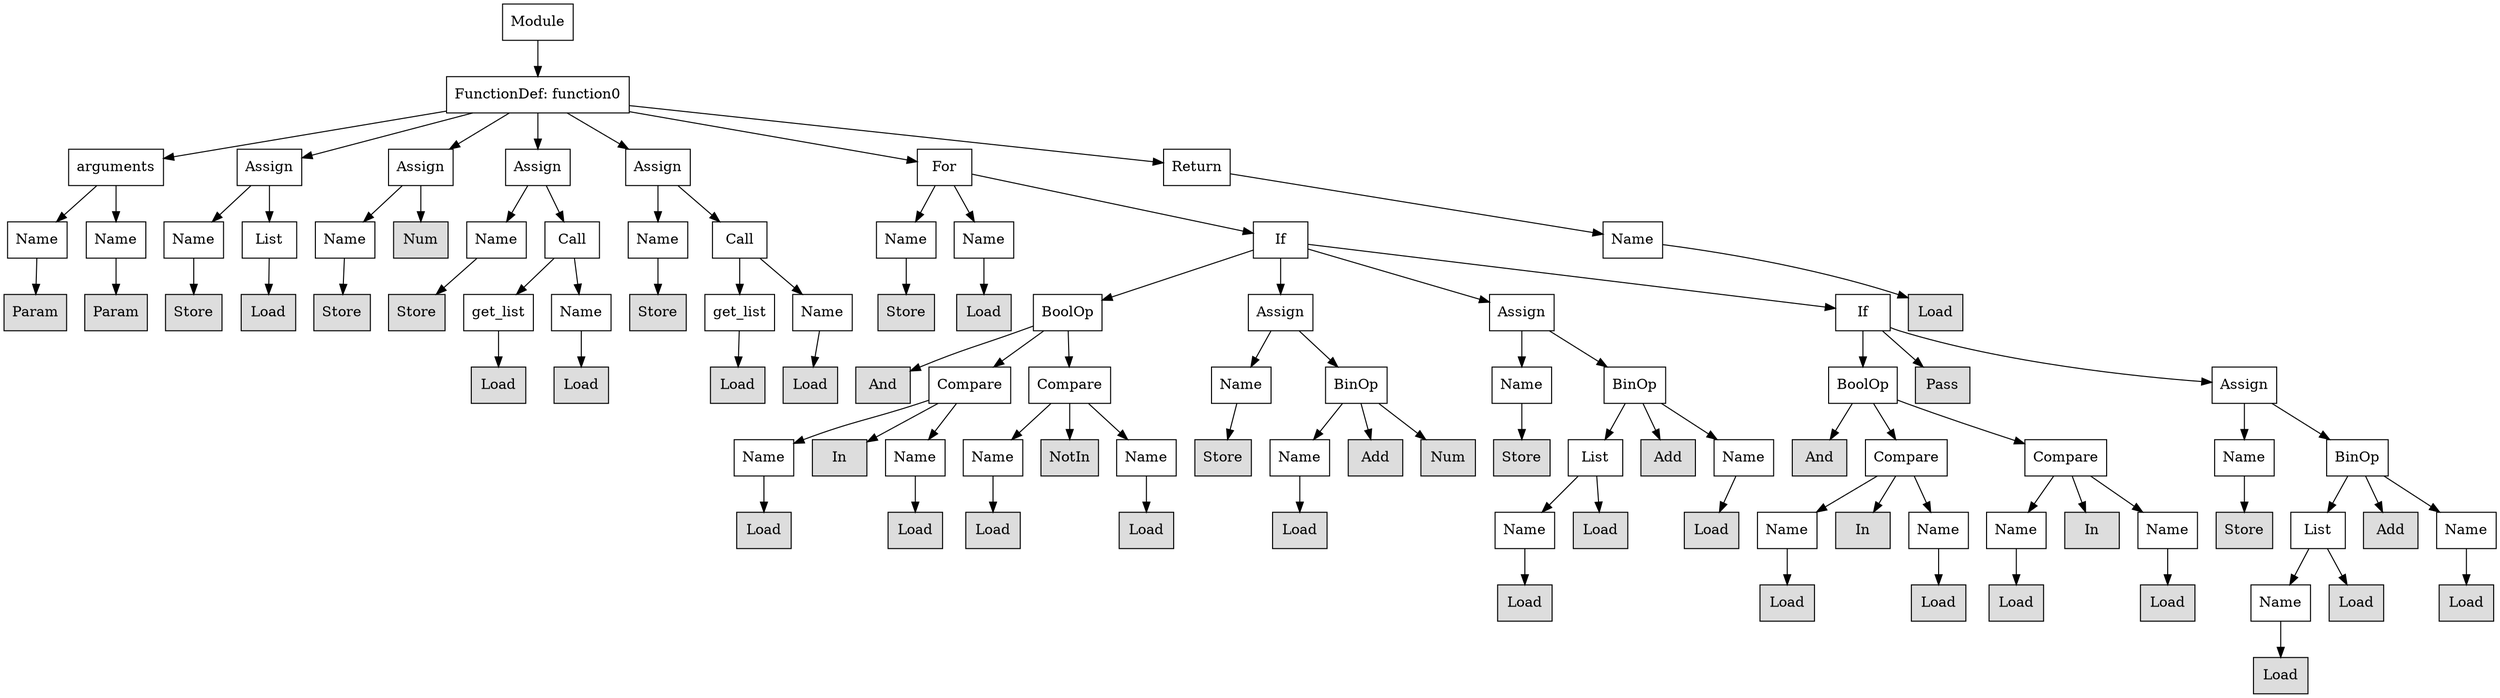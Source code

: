 digraph G {
n0 [shape=rect, label="Module"];
n1 [shape=rect, label="FunctionDef: function0"];
n2 [shape=rect, label="arguments"];
n3 [shape=rect, label="Assign"];
n4 [shape=rect, label="Assign"];
n5 [shape=rect, label="Assign"];
n6 [shape=rect, label="Assign"];
n7 [shape=rect, label="For"];
n8 [shape=rect, label="Return"];
n9 [shape=rect, label="Name"];
n10 [shape=rect, label="Name"];
n11 [shape=rect, label="Name"];
n12 [shape=rect, label="List"];
n13 [shape=rect, label="Name"];
n14 [shape=rect, label="Num" style="filled" fillcolor="#dddddd"];
n15 [shape=rect, label="Name"];
n16 [shape=rect, label="Call"];
n17 [shape=rect, label="Name"];
n18 [shape=rect, label="Call"];
n19 [shape=rect, label="Name"];
n20 [shape=rect, label="Name"];
n21 [shape=rect, label="If"];
n22 [shape=rect, label="Name"];
n23 [shape=rect, label="Param" style="filled" fillcolor="#dddddd"];
n24 [shape=rect, label="Param" style="filled" fillcolor="#dddddd"];
n25 [shape=rect, label="Store" style="filled" fillcolor="#dddddd"];
n26 [shape=rect, label="Load" style="filled" fillcolor="#dddddd"];
n27 [shape=rect, label="Store" style="filled" fillcolor="#dddddd"];
n28 [shape=rect, label="Store" style="filled" fillcolor="#dddddd"];
n29 [shape=rect, label="get_list"];
n30 [shape=rect, label="Name"];
n31 [shape=rect, label="Store" style="filled" fillcolor="#dddddd"];
n32 [shape=rect, label="get_list"];
n33 [shape=rect, label="Name"];
n34 [shape=rect, label="Store" style="filled" fillcolor="#dddddd"];
n35 [shape=rect, label="Load" style="filled" fillcolor="#dddddd"];
n36 [shape=rect, label="BoolOp"];
n37 [shape=rect, label="Assign"];
n38 [shape=rect, label="Assign"];
n39 [shape=rect, label="If"];
n40 [shape=rect, label="Load" style="filled" fillcolor="#dddddd"];
n41 [shape=rect, label="Load" style="filled" fillcolor="#dddddd"];
n42 [shape=rect, label="Load" style="filled" fillcolor="#dddddd"];
n43 [shape=rect, label="Load" style="filled" fillcolor="#dddddd"];
n44 [shape=rect, label="Load" style="filled" fillcolor="#dddddd"];
n45 [shape=rect, label="And" style="filled" fillcolor="#dddddd"];
n46 [shape=rect, label="Compare"];
n47 [shape=rect, label="Compare"];
n48 [shape=rect, label="Name"];
n49 [shape=rect, label="BinOp"];
n50 [shape=rect, label="Name"];
n51 [shape=rect, label="BinOp"];
n52 [shape=rect, label="BoolOp"];
n53 [shape=rect, label="Pass" style="filled" fillcolor="#dddddd"];
n54 [shape=rect, label="Assign"];
n55 [shape=rect, label="Name"];
n56 [shape=rect, label="In" style="filled" fillcolor="#dddddd"];
n57 [shape=rect, label="Name"];
n58 [shape=rect, label="Name"];
n59 [shape=rect, label="NotIn" style="filled" fillcolor="#dddddd"];
n60 [shape=rect, label="Name"];
n61 [shape=rect, label="Store" style="filled" fillcolor="#dddddd"];
n62 [shape=rect, label="Name"];
n63 [shape=rect, label="Add" style="filled" fillcolor="#dddddd"];
n64 [shape=rect, label="Num" style="filled" fillcolor="#dddddd"];
n65 [shape=rect, label="Store" style="filled" fillcolor="#dddddd"];
n66 [shape=rect, label="List"];
n67 [shape=rect, label="Add" style="filled" fillcolor="#dddddd"];
n68 [shape=rect, label="Name"];
n69 [shape=rect, label="And" style="filled" fillcolor="#dddddd"];
n70 [shape=rect, label="Compare"];
n71 [shape=rect, label="Compare"];
n72 [shape=rect, label="Name"];
n73 [shape=rect, label="BinOp"];
n74 [shape=rect, label="Load" style="filled" fillcolor="#dddddd"];
n75 [shape=rect, label="Load" style="filled" fillcolor="#dddddd"];
n76 [shape=rect, label="Load" style="filled" fillcolor="#dddddd"];
n77 [shape=rect, label="Load" style="filled" fillcolor="#dddddd"];
n78 [shape=rect, label="Load" style="filled" fillcolor="#dddddd"];
n79 [shape=rect, label="Name"];
n80 [shape=rect, label="Load" style="filled" fillcolor="#dddddd"];
n81 [shape=rect, label="Load" style="filled" fillcolor="#dddddd"];
n82 [shape=rect, label="Name"];
n83 [shape=rect, label="In" style="filled" fillcolor="#dddddd"];
n84 [shape=rect, label="Name"];
n85 [shape=rect, label="Name"];
n86 [shape=rect, label="In" style="filled" fillcolor="#dddddd"];
n87 [shape=rect, label="Name"];
n88 [shape=rect, label="Store" style="filled" fillcolor="#dddddd"];
n89 [shape=rect, label="List"];
n90 [shape=rect, label="Add" style="filled" fillcolor="#dddddd"];
n91 [shape=rect, label="Name"];
n92 [shape=rect, label="Load" style="filled" fillcolor="#dddddd"];
n93 [shape=rect, label="Load" style="filled" fillcolor="#dddddd"];
n94 [shape=rect, label="Load" style="filled" fillcolor="#dddddd"];
n95 [shape=rect, label="Load" style="filled" fillcolor="#dddddd"];
n96 [shape=rect, label="Load" style="filled" fillcolor="#dddddd"];
n97 [shape=rect, label="Name"];
n98 [shape=rect, label="Load" style="filled" fillcolor="#dddddd"];
n99 [shape=rect, label="Load" style="filled" fillcolor="#dddddd"];
n100 [shape=rect, label="Load" style="filled" fillcolor="#dddddd"];
n0 -> n1;
n1 -> n2;
n1 -> n3;
n1 -> n4;
n1 -> n5;
n1 -> n6;
n1 -> n7;
n1 -> n8;
n2 -> n9;
n2 -> n10;
n3 -> n11;
n3 -> n12;
n4 -> n13;
n4 -> n14;
n5 -> n15;
n5 -> n16;
n6 -> n17;
n6 -> n18;
n7 -> n19;
n7 -> n20;
n7 -> n21;
n8 -> n22;
n9 -> n23;
n10 -> n24;
n11 -> n25;
n12 -> n26;
n13 -> n27;
n15 -> n28;
n16 -> n29;
n16 -> n30;
n17 -> n31;
n18 -> n32;
n18 -> n33;
n19 -> n34;
n20 -> n35;
n21 -> n36;
n21 -> n37;
n21 -> n38;
n21 -> n39;
n22 -> n40;
n29 -> n41;
n30 -> n42;
n32 -> n43;
n33 -> n44;
n36 -> n45;
n36 -> n46;
n36 -> n47;
n37 -> n48;
n37 -> n49;
n38 -> n50;
n38 -> n51;
n39 -> n52;
n39 -> n53;
n39 -> n54;
n46 -> n55;
n46 -> n56;
n46 -> n57;
n47 -> n58;
n47 -> n59;
n47 -> n60;
n48 -> n61;
n49 -> n62;
n49 -> n63;
n49 -> n64;
n50 -> n65;
n51 -> n66;
n51 -> n67;
n51 -> n68;
n52 -> n69;
n52 -> n70;
n52 -> n71;
n54 -> n72;
n54 -> n73;
n55 -> n74;
n57 -> n75;
n58 -> n76;
n60 -> n77;
n62 -> n78;
n66 -> n79;
n66 -> n80;
n68 -> n81;
n70 -> n82;
n70 -> n83;
n70 -> n84;
n71 -> n85;
n71 -> n86;
n71 -> n87;
n72 -> n88;
n73 -> n89;
n73 -> n90;
n73 -> n91;
n79 -> n92;
n82 -> n93;
n84 -> n94;
n85 -> n95;
n87 -> n96;
n89 -> n97;
n89 -> n98;
n91 -> n99;
n97 -> n100;
}

